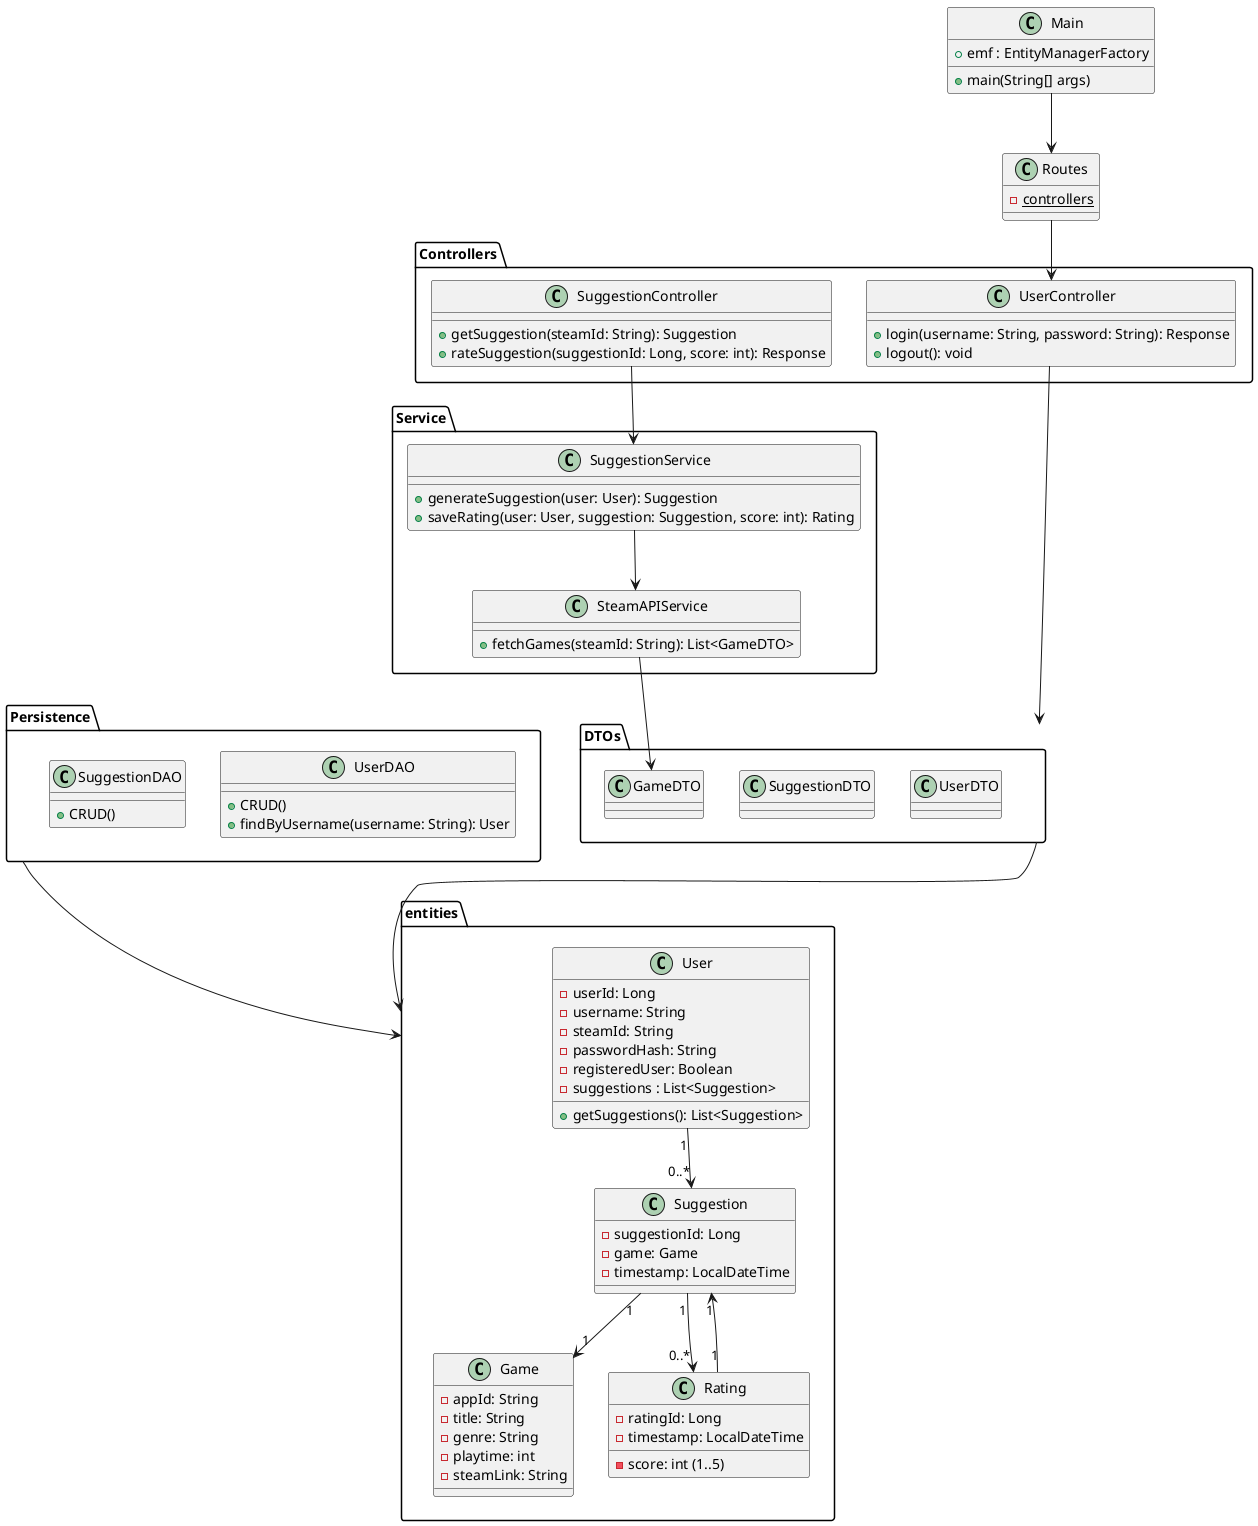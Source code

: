 @startuml

package entities {
' =======================
' MODEL (JPA Entities)
' =======================
class User {
  - userId: Long
  - username: String
  - steamId: String
  - passwordHash: String
  - registeredUser: Boolean
  - suggestions : List<Suggestion>
  + getSuggestions(): List<Suggestion>
}

class Game {
  - appId: String
  - title: String
  - genre: String
  - playtime: int
  - steamLink: String
}

class Suggestion {
  - suggestionId: Long
  - game: Game
  - timestamp: LocalDateTime
}

class Rating {
  - ratingId: Long
  - score: int (1..5)
  - timestamp: LocalDateTime
}
}

' =======================
' MODEL (DTOs)
' =======================

package DTOs {

class UserDTO{}
class SuggestionDTO{}
class GameDTO{}

}

' =======================
' REPOSITORIES (JPA)
' =======================
package Persistence {
class UserDAO {
   + CRUD()
  + findByUsername(username: String): User
}
class SuggestionDAO {
  + CRUD()
}
}


' =======================
' SERVICES
' =======================
package Service  {
class SteamAPIService {
  + fetchGames(steamId: String): List<GameDTO>
}

class SuggestionService {
  + generateSuggestion(user: User): Suggestion
  + saveRating(user: User, suggestion: Suggestion, score: int): Rating
}
}


' =======================
' CONTROLLERS (MVC)
' =======================
package Controllers{
class UserController {
  + login(username: String, password: String): Response
  + logout(): void
}
class SuggestionController {
  + getSuggestion(steamId: String): Suggestion
  + rateSuggestion(suggestionId: Long, score: int): Response
}
}



class Routes{
- {static} controllers
}

class Main{
+ emf : EntityManagerFactory
+ main(String[] args)
}

' =======================
' RELATIONSHIPS
' =======================
User "1" --> "0..*" Suggestion
Suggestion "1" --> "1" Game
Suggestion "1" --> "0..*" Rating
Rating "1" --> "1" Suggestion

SuggestionController --> SuggestionService


SuggestionService --> SteamAPIService
SteamAPIService --> GameDTO

UserController --> DTOs
Persistence --> entities
DTOs --> entities
Main --> Routes
Routes --> UserController


@enduml
